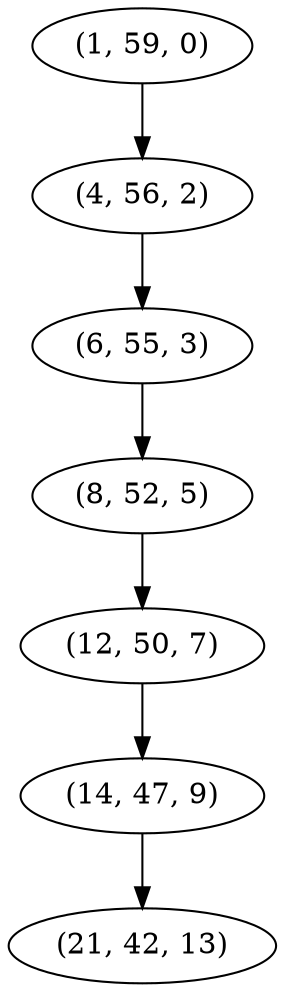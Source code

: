 digraph tree {
    "(1, 59, 0)";
    "(4, 56, 2)";
    "(6, 55, 3)";
    "(8, 52, 5)";
    "(12, 50, 7)";
    "(14, 47, 9)";
    "(21, 42, 13)";
    "(1, 59, 0)" -> "(4, 56, 2)";
    "(4, 56, 2)" -> "(6, 55, 3)";
    "(6, 55, 3)" -> "(8, 52, 5)";
    "(8, 52, 5)" -> "(12, 50, 7)";
    "(12, 50, 7)" -> "(14, 47, 9)";
    "(14, 47, 9)" -> "(21, 42, 13)";
}
